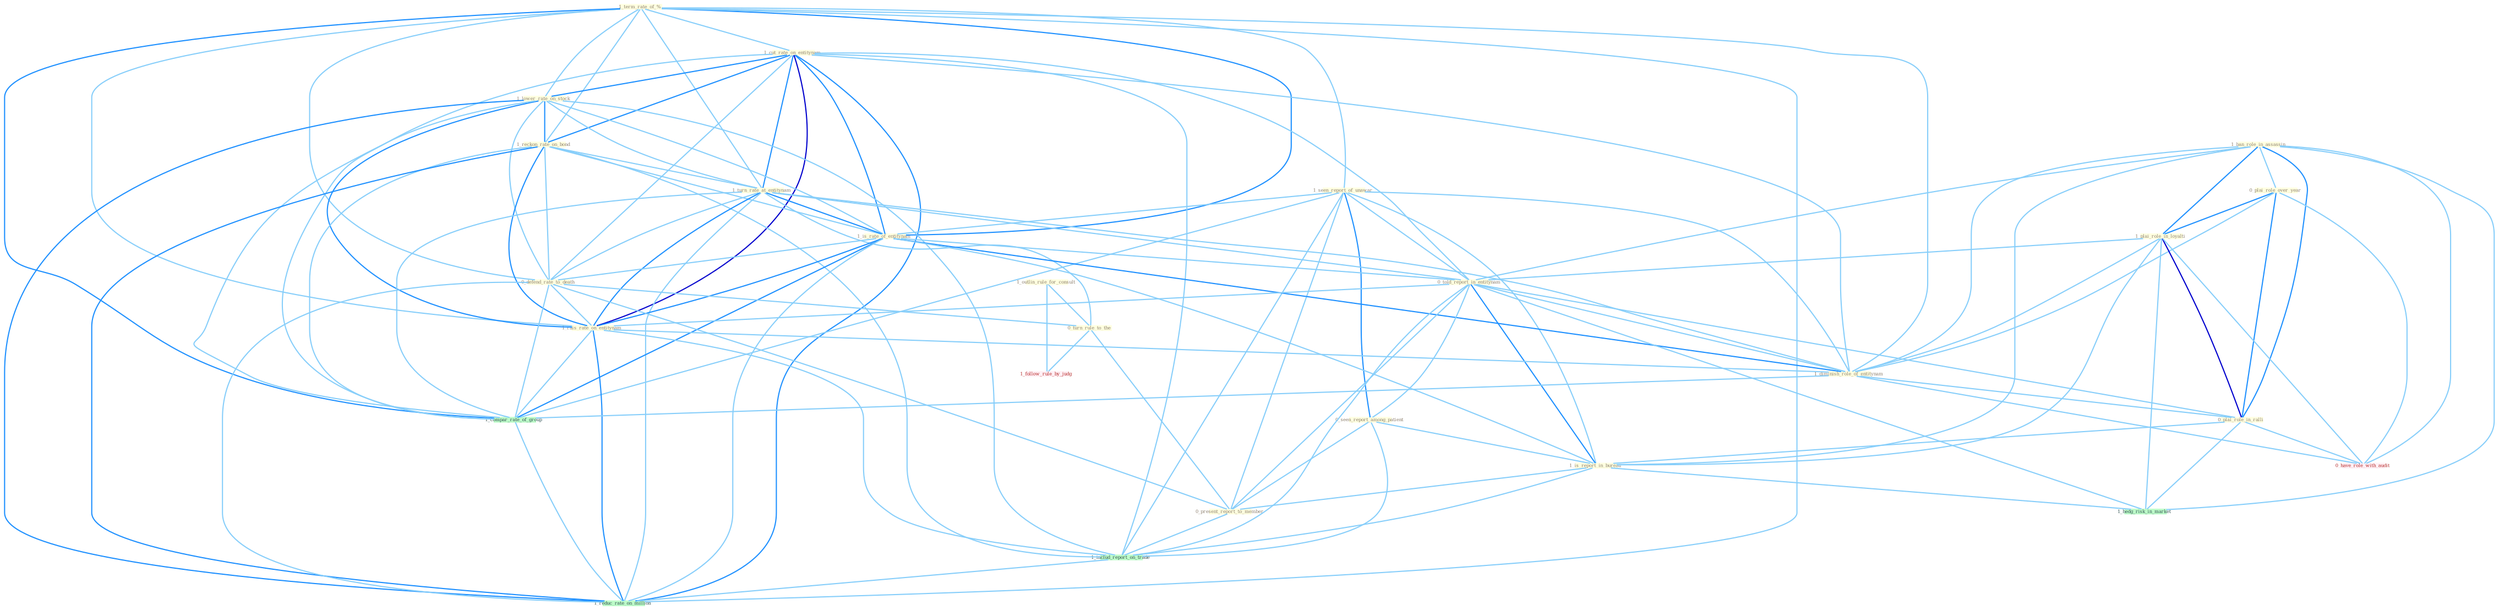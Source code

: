 Graph G{ 
    node
    [shape=polygon,style=filled,width=.5,height=.06,color="#BDFCC9",fixedsize=true,fontsize=4,
    fontcolor="#2f4f4f"];
    {node
    [color="#ffffe0", fontcolor="#8b7d6b"] "1_term_rate_of_% " "1_ban_role_in_assassin " "0_plai_role_over_year " "1_plai_role_in_loyalti " "1_cut_rate_on_entitynam " "1_seen_report_of_unawar " "1_lower_rate_on_stock " "1_reckon_rate_on_bond " "1_turn_rate_at_entitynam " "1_is_rate_of_entitynam " "0_defend_rate_to_death " "0_told_report_in_entitynam " "0_seen_report_among_patient " "1_rais_rate_on_entitynam " "1_diminish_role_of_entitynam " "0_plai_role_in_ralli " "1_outlin_rule_for_consult " "1_is_report_in_bureau " "0_turn_rule_to_the " "0_present_report_to_member "}
{node [color="#fff0f5", fontcolor="#b22222"] "1_follow_rule_by_judg " "0_have_role_with_audit "}
edge [color="#B0E2FF"];

	"1_term_rate_of_% " -- "1_cut_rate_on_entitynam " [w="1", color="#87cefa" ];
	"1_term_rate_of_% " -- "1_seen_report_of_unawar " [w="1", color="#87cefa" ];
	"1_term_rate_of_% " -- "1_lower_rate_on_stock " [w="1", color="#87cefa" ];
	"1_term_rate_of_% " -- "1_reckon_rate_on_bond " [w="1", color="#87cefa" ];
	"1_term_rate_of_% " -- "1_turn_rate_at_entitynam " [w="1", color="#87cefa" ];
	"1_term_rate_of_% " -- "1_is_rate_of_entitynam " [w="2", color="#1e90ff" , len=0.8];
	"1_term_rate_of_% " -- "0_defend_rate_to_death " [w="1", color="#87cefa" ];
	"1_term_rate_of_% " -- "1_rais_rate_on_entitynam " [w="1", color="#87cefa" ];
	"1_term_rate_of_% " -- "1_diminish_role_of_entitynam " [w="1", color="#87cefa" ];
	"1_term_rate_of_% " -- "1_compar_rate_of_group " [w="2", color="#1e90ff" , len=0.8];
	"1_term_rate_of_% " -- "1_reduc_rate_on_million " [w="1", color="#87cefa" ];
	"1_ban_role_in_assassin " -- "0_plai_role_over_year " [w="1", color="#87cefa" ];
	"1_ban_role_in_assassin " -- "1_plai_role_in_loyalti " [w="2", color="#1e90ff" , len=0.8];
	"1_ban_role_in_assassin " -- "0_told_report_in_entitynam " [w="1", color="#87cefa" ];
	"1_ban_role_in_assassin " -- "1_diminish_role_of_entitynam " [w="1", color="#87cefa" ];
	"1_ban_role_in_assassin " -- "0_plai_role_in_ralli " [w="2", color="#1e90ff" , len=0.8];
	"1_ban_role_in_assassin " -- "1_is_report_in_bureau " [w="1", color="#87cefa" ];
	"1_ban_role_in_assassin " -- "1_hedg_risk_in_market " [w="1", color="#87cefa" ];
	"1_ban_role_in_assassin " -- "0_have_role_with_audit " [w="1", color="#87cefa" ];
	"0_plai_role_over_year " -- "1_plai_role_in_loyalti " [w="2", color="#1e90ff" , len=0.8];
	"0_plai_role_over_year " -- "1_diminish_role_of_entitynam " [w="1", color="#87cefa" ];
	"0_plai_role_over_year " -- "0_plai_role_in_ralli " [w="2", color="#1e90ff" , len=0.8];
	"0_plai_role_over_year " -- "0_have_role_with_audit " [w="1", color="#87cefa" ];
	"1_plai_role_in_loyalti " -- "0_told_report_in_entitynam " [w="1", color="#87cefa" ];
	"1_plai_role_in_loyalti " -- "1_diminish_role_of_entitynam " [w="1", color="#87cefa" ];
	"1_plai_role_in_loyalti " -- "0_plai_role_in_ralli " [w="3", color="#0000cd" , len=0.6];
	"1_plai_role_in_loyalti " -- "1_is_report_in_bureau " [w="1", color="#87cefa" ];
	"1_plai_role_in_loyalti " -- "1_hedg_risk_in_market " [w="1", color="#87cefa" ];
	"1_plai_role_in_loyalti " -- "0_have_role_with_audit " [w="1", color="#87cefa" ];
	"1_cut_rate_on_entitynam " -- "1_lower_rate_on_stock " [w="2", color="#1e90ff" , len=0.8];
	"1_cut_rate_on_entitynam " -- "1_reckon_rate_on_bond " [w="2", color="#1e90ff" , len=0.8];
	"1_cut_rate_on_entitynam " -- "1_turn_rate_at_entitynam " [w="2", color="#1e90ff" , len=0.8];
	"1_cut_rate_on_entitynam " -- "1_is_rate_of_entitynam " [w="2", color="#1e90ff" , len=0.8];
	"1_cut_rate_on_entitynam " -- "0_defend_rate_to_death " [w="1", color="#87cefa" ];
	"1_cut_rate_on_entitynam " -- "0_told_report_in_entitynam " [w="1", color="#87cefa" ];
	"1_cut_rate_on_entitynam " -- "1_rais_rate_on_entitynam " [w="3", color="#0000cd" , len=0.6];
	"1_cut_rate_on_entitynam " -- "1_diminish_role_of_entitynam " [w="1", color="#87cefa" ];
	"1_cut_rate_on_entitynam " -- "1_includ_report_on_trade " [w="1", color="#87cefa" ];
	"1_cut_rate_on_entitynam " -- "1_compar_rate_of_group " [w="1", color="#87cefa" ];
	"1_cut_rate_on_entitynam " -- "1_reduc_rate_on_million " [w="2", color="#1e90ff" , len=0.8];
	"1_seen_report_of_unawar " -- "1_is_rate_of_entitynam " [w="1", color="#87cefa" ];
	"1_seen_report_of_unawar " -- "0_told_report_in_entitynam " [w="1", color="#87cefa" ];
	"1_seen_report_of_unawar " -- "0_seen_report_among_patient " [w="2", color="#1e90ff" , len=0.8];
	"1_seen_report_of_unawar " -- "1_diminish_role_of_entitynam " [w="1", color="#87cefa" ];
	"1_seen_report_of_unawar " -- "1_is_report_in_bureau " [w="1", color="#87cefa" ];
	"1_seen_report_of_unawar " -- "0_present_report_to_member " [w="1", color="#87cefa" ];
	"1_seen_report_of_unawar " -- "1_includ_report_on_trade " [w="1", color="#87cefa" ];
	"1_seen_report_of_unawar " -- "1_compar_rate_of_group " [w="1", color="#87cefa" ];
	"1_lower_rate_on_stock " -- "1_reckon_rate_on_bond " [w="2", color="#1e90ff" , len=0.8];
	"1_lower_rate_on_stock " -- "1_turn_rate_at_entitynam " [w="1", color="#87cefa" ];
	"1_lower_rate_on_stock " -- "1_is_rate_of_entitynam " [w="1", color="#87cefa" ];
	"1_lower_rate_on_stock " -- "0_defend_rate_to_death " [w="1", color="#87cefa" ];
	"1_lower_rate_on_stock " -- "1_rais_rate_on_entitynam " [w="2", color="#1e90ff" , len=0.8];
	"1_lower_rate_on_stock " -- "1_includ_report_on_trade " [w="1", color="#87cefa" ];
	"1_lower_rate_on_stock " -- "1_compar_rate_of_group " [w="1", color="#87cefa" ];
	"1_lower_rate_on_stock " -- "1_reduc_rate_on_million " [w="2", color="#1e90ff" , len=0.8];
	"1_reckon_rate_on_bond " -- "1_turn_rate_at_entitynam " [w="1", color="#87cefa" ];
	"1_reckon_rate_on_bond " -- "1_is_rate_of_entitynam " [w="1", color="#87cefa" ];
	"1_reckon_rate_on_bond " -- "0_defend_rate_to_death " [w="1", color="#87cefa" ];
	"1_reckon_rate_on_bond " -- "1_rais_rate_on_entitynam " [w="2", color="#1e90ff" , len=0.8];
	"1_reckon_rate_on_bond " -- "1_includ_report_on_trade " [w="1", color="#87cefa" ];
	"1_reckon_rate_on_bond " -- "1_compar_rate_of_group " [w="1", color="#87cefa" ];
	"1_reckon_rate_on_bond " -- "1_reduc_rate_on_million " [w="2", color="#1e90ff" , len=0.8];
	"1_turn_rate_at_entitynam " -- "1_is_rate_of_entitynam " [w="2", color="#1e90ff" , len=0.8];
	"1_turn_rate_at_entitynam " -- "0_defend_rate_to_death " [w="1", color="#87cefa" ];
	"1_turn_rate_at_entitynam " -- "0_told_report_in_entitynam " [w="1", color="#87cefa" ];
	"1_turn_rate_at_entitynam " -- "1_rais_rate_on_entitynam " [w="2", color="#1e90ff" , len=0.8];
	"1_turn_rate_at_entitynam " -- "1_diminish_role_of_entitynam " [w="1", color="#87cefa" ];
	"1_turn_rate_at_entitynam " -- "0_turn_rule_to_the " [w="1", color="#87cefa" ];
	"1_turn_rate_at_entitynam " -- "1_compar_rate_of_group " [w="1", color="#87cefa" ];
	"1_turn_rate_at_entitynam " -- "1_reduc_rate_on_million " [w="1", color="#87cefa" ];
	"1_is_rate_of_entitynam " -- "0_defend_rate_to_death " [w="1", color="#87cefa" ];
	"1_is_rate_of_entitynam " -- "0_told_report_in_entitynam " [w="1", color="#87cefa" ];
	"1_is_rate_of_entitynam " -- "1_rais_rate_on_entitynam " [w="2", color="#1e90ff" , len=0.8];
	"1_is_rate_of_entitynam " -- "1_diminish_role_of_entitynam " [w="2", color="#1e90ff" , len=0.8];
	"1_is_rate_of_entitynam " -- "1_is_report_in_bureau " [w="1", color="#87cefa" ];
	"1_is_rate_of_entitynam " -- "1_compar_rate_of_group " [w="2", color="#1e90ff" , len=0.8];
	"1_is_rate_of_entitynam " -- "1_reduc_rate_on_million " [w="1", color="#87cefa" ];
	"0_defend_rate_to_death " -- "1_rais_rate_on_entitynam " [w="1", color="#87cefa" ];
	"0_defend_rate_to_death " -- "0_turn_rule_to_the " [w="1", color="#87cefa" ];
	"0_defend_rate_to_death " -- "0_present_report_to_member " [w="1", color="#87cefa" ];
	"0_defend_rate_to_death " -- "1_compar_rate_of_group " [w="1", color="#87cefa" ];
	"0_defend_rate_to_death " -- "1_reduc_rate_on_million " [w="1", color="#87cefa" ];
	"0_told_report_in_entitynam " -- "0_seen_report_among_patient " [w="1", color="#87cefa" ];
	"0_told_report_in_entitynam " -- "1_rais_rate_on_entitynam " [w="1", color="#87cefa" ];
	"0_told_report_in_entitynam " -- "1_diminish_role_of_entitynam " [w="1", color="#87cefa" ];
	"0_told_report_in_entitynam " -- "0_plai_role_in_ralli " [w="1", color="#87cefa" ];
	"0_told_report_in_entitynam " -- "1_is_report_in_bureau " [w="2", color="#1e90ff" , len=0.8];
	"0_told_report_in_entitynam " -- "0_present_report_to_member " [w="1", color="#87cefa" ];
	"0_told_report_in_entitynam " -- "1_includ_report_on_trade " [w="1", color="#87cefa" ];
	"0_told_report_in_entitynam " -- "1_hedg_risk_in_market " [w="1", color="#87cefa" ];
	"0_seen_report_among_patient " -- "1_is_report_in_bureau " [w="1", color="#87cefa" ];
	"0_seen_report_among_patient " -- "0_present_report_to_member " [w="1", color="#87cefa" ];
	"0_seen_report_among_patient " -- "1_includ_report_on_trade " [w="1", color="#87cefa" ];
	"1_rais_rate_on_entitynam " -- "1_diminish_role_of_entitynam " [w="1", color="#87cefa" ];
	"1_rais_rate_on_entitynam " -- "1_includ_report_on_trade " [w="1", color="#87cefa" ];
	"1_rais_rate_on_entitynam " -- "1_compar_rate_of_group " [w="1", color="#87cefa" ];
	"1_rais_rate_on_entitynam " -- "1_reduc_rate_on_million " [w="2", color="#1e90ff" , len=0.8];
	"1_diminish_role_of_entitynam " -- "0_plai_role_in_ralli " [w="1", color="#87cefa" ];
	"1_diminish_role_of_entitynam " -- "1_compar_rate_of_group " [w="1", color="#87cefa" ];
	"1_diminish_role_of_entitynam " -- "0_have_role_with_audit " [w="1", color="#87cefa" ];
	"0_plai_role_in_ralli " -- "1_is_report_in_bureau " [w="1", color="#87cefa" ];
	"0_plai_role_in_ralli " -- "1_hedg_risk_in_market " [w="1", color="#87cefa" ];
	"0_plai_role_in_ralli " -- "0_have_role_with_audit " [w="1", color="#87cefa" ];
	"1_outlin_rule_for_consult " -- "0_turn_rule_to_the " [w="1", color="#87cefa" ];
	"1_outlin_rule_for_consult " -- "1_follow_rule_by_judg " [w="1", color="#87cefa" ];
	"1_is_report_in_bureau " -- "0_present_report_to_member " [w="1", color="#87cefa" ];
	"1_is_report_in_bureau " -- "1_includ_report_on_trade " [w="1", color="#87cefa" ];
	"1_is_report_in_bureau " -- "1_hedg_risk_in_market " [w="1", color="#87cefa" ];
	"0_turn_rule_to_the " -- "0_present_report_to_member " [w="1", color="#87cefa" ];
	"0_turn_rule_to_the " -- "1_follow_rule_by_judg " [w="1", color="#87cefa" ];
	"0_present_report_to_member " -- "1_includ_report_on_trade " [w="1", color="#87cefa" ];
	"1_includ_report_on_trade " -- "1_reduc_rate_on_million " [w="1", color="#87cefa" ];
	"1_compar_rate_of_group " -- "1_reduc_rate_on_million " [w="1", color="#87cefa" ];
}